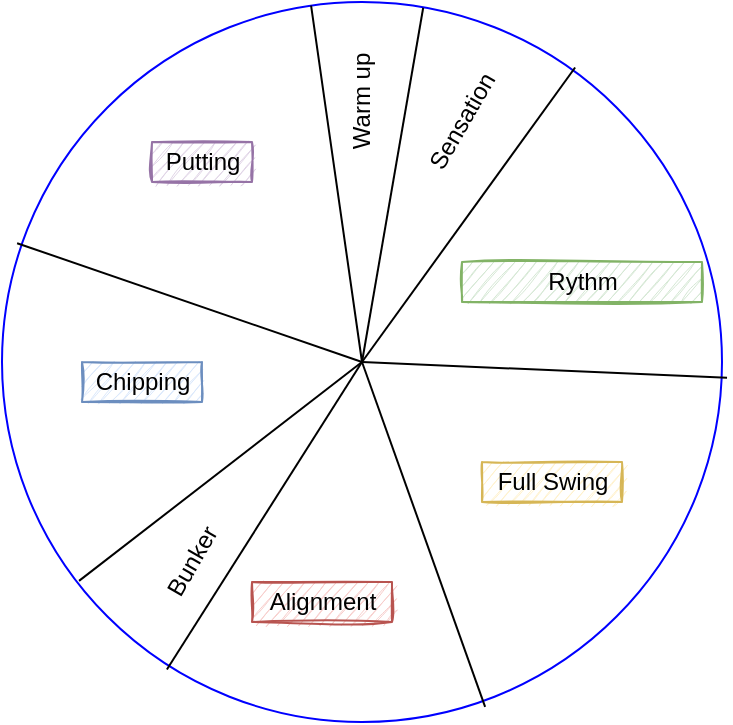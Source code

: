 <mxfile>
    <diagram id="Qc9zoVCTb00CxG7Z6HPe" name="Page-1">
        <mxGraphModel dx="687" dy="349" grid="1" gridSize="10" guides="1" tooltips="1" connect="1" arrows="1" fold="1" page="1" pageScale="1" pageWidth="850" pageHeight="1100" math="0" shadow="0">
            <root>
                <mxCell id="0"/>
                <mxCell id="1" parent="0"/>
                <mxCell id="2" value="" style="ellipse;whiteSpace=wrap;html=1;aspect=fixed;strokeWidth=1;strokeColor=#0000FF;fillColor=none;" vertex="1" parent="1">
                    <mxGeometry x="160" y="60" width="360" height="360" as="geometry"/>
                </mxCell>
                <mxCell id="9" value="" style="endArrow=none;html=1;entryX=0.796;entryY=0.091;entryDx=0;entryDy=0;entryPerimeter=0;" edge="1" parent="1" target="2">
                    <mxGeometry width="50" height="50" relative="1" as="geometry">
                        <mxPoint x="340" y="240" as="sourcePoint"/>
                        <mxPoint x="390" y="190" as="targetPoint"/>
                    </mxGeometry>
                </mxCell>
                <mxCell id="10" value="" style="endArrow=none;html=1;entryX=1.007;entryY=0.522;entryDx=0;entryDy=0;entryPerimeter=0;" edge="1" parent="1" target="2">
                    <mxGeometry width="50" height="50" relative="1" as="geometry">
                        <mxPoint x="340" y="240" as="sourcePoint"/>
                        <mxPoint x="456.56" y="102.76" as="targetPoint"/>
                    </mxGeometry>
                </mxCell>
                <mxCell id="12" value="" style="endArrow=none;html=1;entryX=0.585;entryY=0.008;entryDx=0;entryDy=0;entryPerimeter=0;" edge="1" parent="1" target="2">
                    <mxGeometry width="50" height="50" relative="1" as="geometry">
                        <mxPoint x="340" y="240" as="sourcePoint"/>
                        <mxPoint x="456.56" y="102.76" as="targetPoint"/>
                    </mxGeometry>
                </mxCell>
                <mxCell id="13" value="Sensation" style="text;html=1;align=center;verticalAlign=middle;resizable=0;points=[];autosize=1;strokeColor=none;fillColor=none;rotation=300;" vertex="1" parent="1">
                    <mxGeometry x="355" y="110" width="70" height="20" as="geometry"/>
                </mxCell>
                <mxCell id="16" value="" style="endArrow=none;html=1;" edge="1" parent="1" target="2">
                    <mxGeometry width="50" height="50" relative="1" as="geometry">
                        <mxPoint x="340" y="240" as="sourcePoint"/>
                        <mxPoint x="380.6" y="72.88" as="targetPoint"/>
                        <Array as="points">
                            <mxPoint x="320" y="100"/>
                        </Array>
                    </mxGeometry>
                </mxCell>
                <mxCell id="17" value="Warm up" style="text;html=1;align=center;verticalAlign=middle;resizable=0;points=[];autosize=1;strokeColor=none;fillColor=none;rotation=-90;" vertex="1" parent="1">
                    <mxGeometry x="310" y="100" width="60" height="20" as="geometry"/>
                </mxCell>
                <mxCell id="20" value="" style="rounded=0;whiteSpace=wrap;html=1;strokeColor=#82b366;strokeWidth=1;fillColor=#d5e8d4;sketch=1;" vertex="1" parent="1">
                    <mxGeometry x="390" y="190" width="120" height="20" as="geometry"/>
                </mxCell>
                <mxCell id="18" value="" style="endArrow=none;html=1;entryX=0.671;entryY=0.979;entryDx=0;entryDy=0;entryPerimeter=0;" edge="1" parent="1" target="2">
                    <mxGeometry width="50" height="50" relative="1" as="geometry">
                        <mxPoint x="340" y="240" as="sourcePoint"/>
                        <mxPoint x="532.52" y="257.92" as="targetPoint"/>
                    </mxGeometry>
                </mxCell>
                <mxCell id="19" value="Full Swing" style="text;html=1;align=center;verticalAlign=middle;resizable=0;points=[];autosize=1;strokeColor=#d6b656;fillColor=#fff2cc;sketch=1;" vertex="1" parent="1">
                    <mxGeometry x="400" y="290" width="70" height="20" as="geometry"/>
                </mxCell>
                <mxCell id="11" value="Rythm" style="text;html=1;align=center;verticalAlign=middle;resizable=0;points=[];autosize=1;strokeColor=none;fillColor=none;" vertex="1" parent="1">
                    <mxGeometry x="425" y="190" width="50" height="20" as="geometry"/>
                </mxCell>
                <mxCell id="21" value="" style="endArrow=none;html=1;entryX=0.229;entryY=0.927;entryDx=0;entryDy=0;entryPerimeter=0;" edge="1" parent="1" target="2">
                    <mxGeometry width="50" height="50" relative="1" as="geometry">
                        <mxPoint x="340" y="240" as="sourcePoint"/>
                        <mxPoint x="411.56" y="422.44" as="targetPoint"/>
                    </mxGeometry>
                </mxCell>
                <mxCell id="22" value="Alignment" style="text;html=1;align=center;verticalAlign=middle;resizable=0;points=[];autosize=1;strokeColor=#b85450;fillColor=#f8cecc;sketch=1;" vertex="1" parent="1">
                    <mxGeometry x="285" y="350" width="70" height="20" as="geometry"/>
                </mxCell>
                <mxCell id="23" value="" style="endArrow=none;html=1;entryX=0.107;entryY=0.804;entryDx=0;entryDy=0;entryPerimeter=0;" edge="1" parent="1" target="2">
                    <mxGeometry width="50" height="50" relative="1" as="geometry">
                        <mxPoint x="340" y="240" as="sourcePoint"/>
                        <mxPoint x="252.44" y="403.72" as="targetPoint"/>
                    </mxGeometry>
                </mxCell>
                <mxCell id="24" value="" style="endArrow=none;html=1;entryX=0.021;entryY=0.335;entryDx=0;entryDy=0;entryPerimeter=0;" edge="1" parent="1" target="2">
                    <mxGeometry width="50" height="50" relative="1" as="geometry">
                        <mxPoint x="340" y="240" as="sourcePoint"/>
                        <mxPoint x="208.52" y="359.44" as="targetPoint"/>
                    </mxGeometry>
                </mxCell>
                <mxCell id="25" value="Chipping" style="text;html=1;align=center;verticalAlign=middle;resizable=0;points=[];autosize=1;strokeColor=#6c8ebf;fillColor=#dae8fc;sketch=1;" vertex="1" parent="1">
                    <mxGeometry x="200" y="240" width="60" height="20" as="geometry"/>
                </mxCell>
                <mxCell id="26" value="Bunker" style="text;html=1;align=center;verticalAlign=middle;resizable=0;points=[];autosize=1;strokeColor=none;fillColor=none;rotation=300;" vertex="1" parent="1">
                    <mxGeometry x="230" y="330" width="50" height="20" as="geometry"/>
                </mxCell>
                <mxCell id="27" value="Putting" style="text;html=1;align=center;verticalAlign=middle;resizable=0;points=[];autosize=1;strokeColor=#9673a6;fillColor=#e1d5e7;sketch=1;" vertex="1" parent="1">
                    <mxGeometry x="235" y="130" width="50" height="20" as="geometry"/>
                </mxCell>
            </root>
        </mxGraphModel>
    </diagram>
</mxfile>